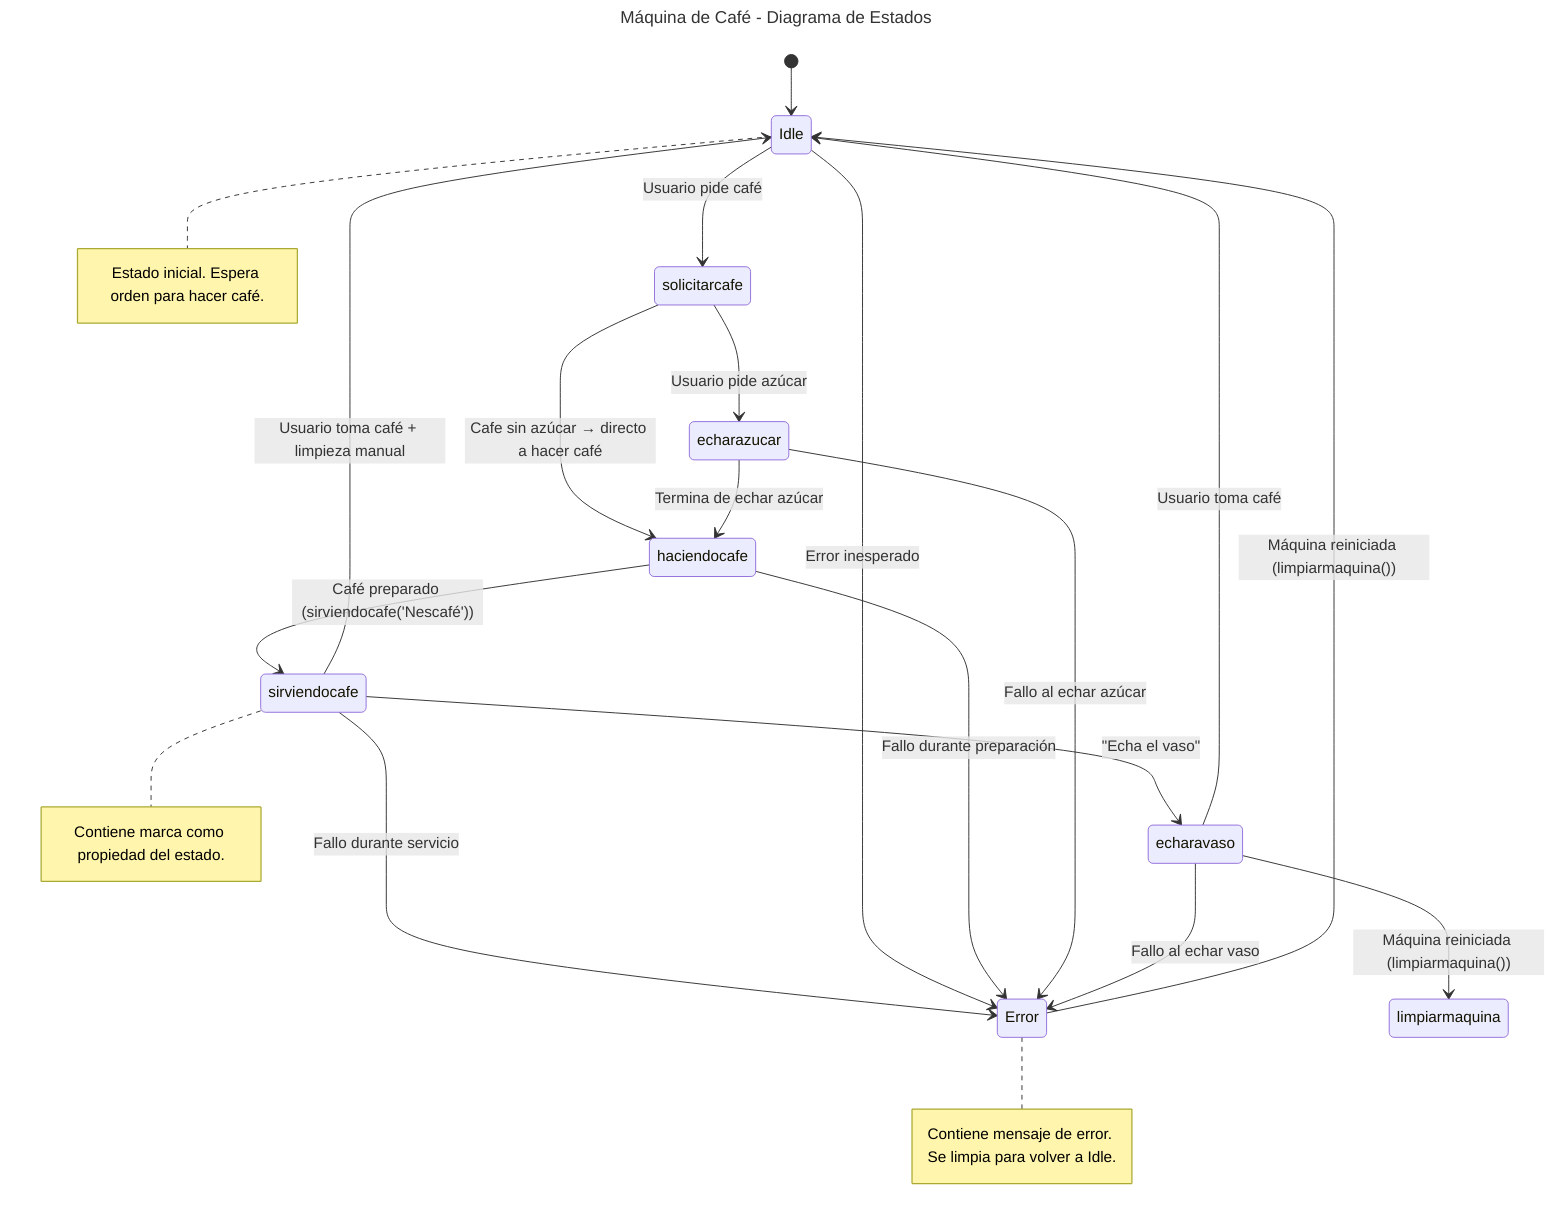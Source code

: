---
title: Máquina de Café - Diagrama de Estados
---
stateDiagram-v2
[*] --> Idle
Idle --> solicitarcafe: Usuario pide café
solicitarcafe --> echarazucar: Usuario pide azúcar
solicitarcafe --> haciendocafe: Cafe sin azúcar → directo a hacer café
echarazucar --> haciendocafe: Termina de echar azúcar
haciendocafe --> sirviendocafe: Café preparado (sirviendocafe('Nescafé'))
sirviendocafe --> Idle: Usuario toma café + limpieza manual
sirviendocafe --> Error: Fallo durante servicio
Idle --> Error: Error inesperado
haciendocafe --> Error: Fallo durante preparación
echarazucar --> Error: Fallo al echar azúcar
sirviendocafe --> echaravaso: "Echa el vaso"
echaravaso --> Idle: Usuario toma café
echaravaso --> limpiarmaquina: Máquina reiniciada (limpiarmaquina())
echaravaso --> Error: Fallo al echar vaso
Error --> Idle: Máquina reiniciada (limpiarmaquina())
note right of Idle: Estado inicial. Espera orden para hacer café.
note right of sirviendocafe: Contiene marca como propiedad del estado.
note right of Error: Contiene mensaje de error. Se limpia para volver a Idle.